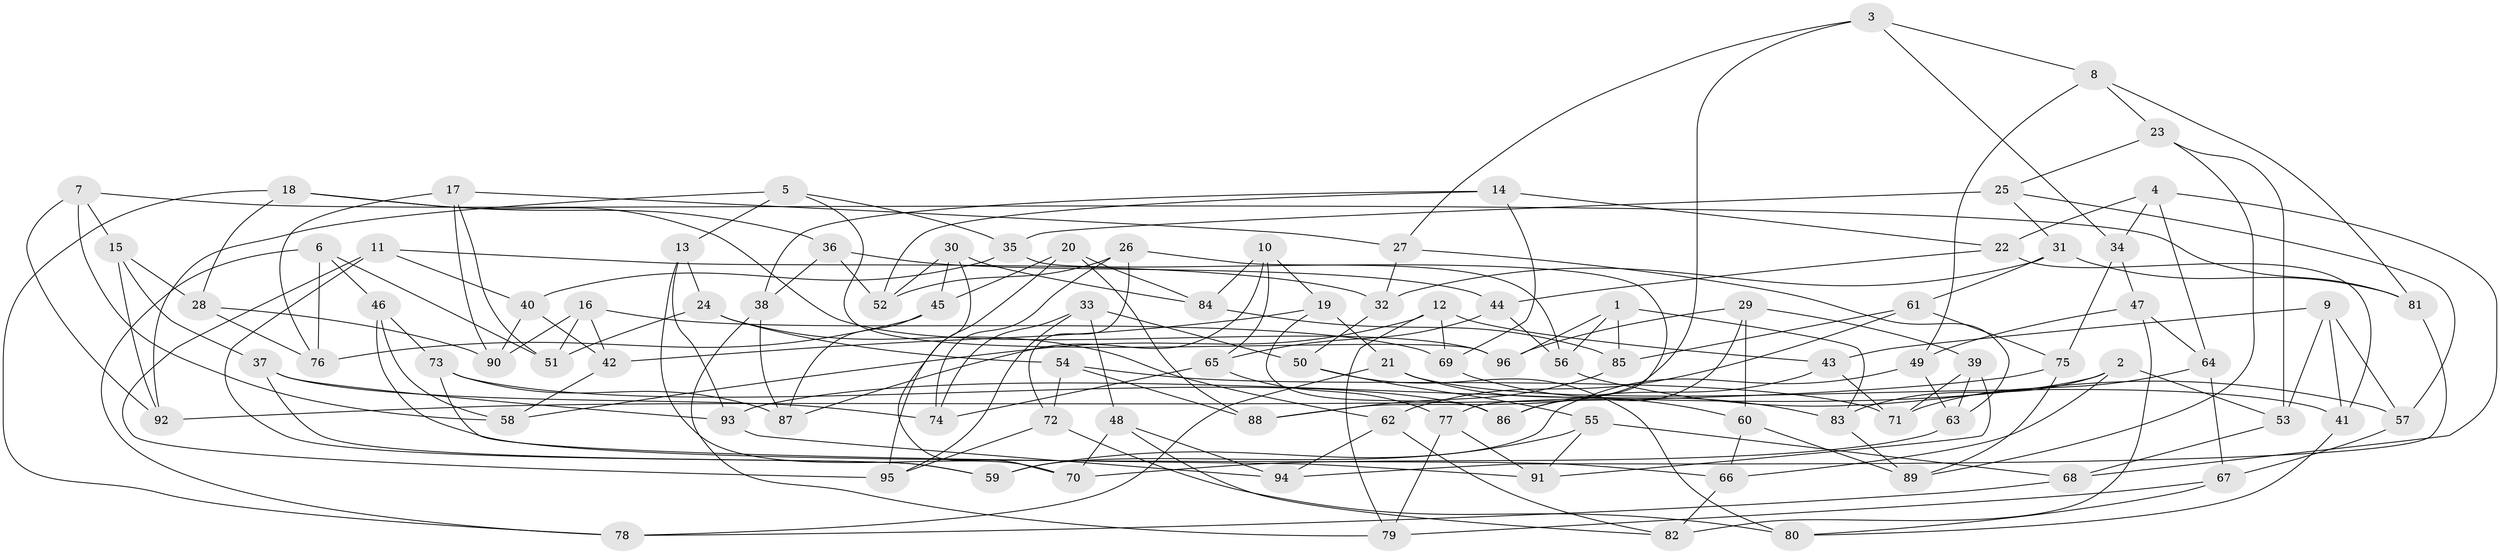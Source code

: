 // coarse degree distribution, {4: 0.6567164179104478, 8: 0.07462686567164178, 6: 0.23880597014925373, 7: 0.014925373134328358, 5: 0.014925373134328358}
// Generated by graph-tools (version 1.1) at 2025/20/03/04/25 18:20:48]
// undirected, 96 vertices, 192 edges
graph export_dot {
graph [start="1"]
  node [color=gray90,style=filled];
  1;
  2;
  3;
  4;
  5;
  6;
  7;
  8;
  9;
  10;
  11;
  12;
  13;
  14;
  15;
  16;
  17;
  18;
  19;
  20;
  21;
  22;
  23;
  24;
  25;
  26;
  27;
  28;
  29;
  30;
  31;
  32;
  33;
  34;
  35;
  36;
  37;
  38;
  39;
  40;
  41;
  42;
  43;
  44;
  45;
  46;
  47;
  48;
  49;
  50;
  51;
  52;
  53;
  54;
  55;
  56;
  57;
  58;
  59;
  60;
  61;
  62;
  63;
  64;
  65;
  66;
  67;
  68;
  69;
  70;
  71;
  72;
  73;
  74;
  75;
  76;
  77;
  78;
  79;
  80;
  81;
  82;
  83;
  84;
  85;
  86;
  87;
  88;
  89;
  90;
  91;
  92;
  93;
  94;
  95;
  96;
  1 -- 96;
  1 -- 56;
  1 -- 83;
  1 -- 85;
  2 -- 53;
  2 -- 93;
  2 -- 83;
  2 -- 66;
  3 -- 8;
  3 -- 27;
  3 -- 34;
  3 -- 88;
  4 -- 64;
  4 -- 22;
  4 -- 68;
  4 -- 34;
  5 -- 35;
  5 -- 96;
  5 -- 92;
  5 -- 13;
  6 -- 51;
  6 -- 46;
  6 -- 76;
  6 -- 78;
  7 -- 15;
  7 -- 92;
  7 -- 58;
  7 -- 81;
  8 -- 49;
  8 -- 81;
  8 -- 23;
  9 -- 57;
  9 -- 53;
  9 -- 41;
  9 -- 43;
  10 -- 19;
  10 -- 65;
  10 -- 84;
  10 -- 87;
  11 -- 59;
  11 -- 95;
  11 -- 40;
  11 -- 32;
  12 -- 79;
  12 -- 58;
  12 -- 43;
  12 -- 69;
  13 -- 70;
  13 -- 93;
  13 -- 24;
  14 -- 52;
  14 -- 69;
  14 -- 22;
  14 -- 38;
  15 -- 92;
  15 -- 28;
  15 -- 37;
  16 -- 69;
  16 -- 90;
  16 -- 51;
  16 -- 42;
  17 -- 51;
  17 -- 27;
  17 -- 90;
  17 -- 76;
  18 -- 78;
  18 -- 96;
  18 -- 36;
  18 -- 28;
  19 -- 21;
  19 -- 86;
  19 -- 42;
  20 -- 88;
  20 -- 95;
  20 -- 45;
  20 -- 84;
  21 -- 60;
  21 -- 78;
  21 -- 41;
  22 -- 44;
  22 -- 41;
  23 -- 25;
  23 -- 53;
  23 -- 89;
  24 -- 51;
  24 -- 54;
  24 -- 62;
  25 -- 31;
  25 -- 35;
  25 -- 57;
  26 -- 72;
  26 -- 74;
  26 -- 56;
  26 -- 52;
  27 -- 63;
  27 -- 32;
  28 -- 90;
  28 -- 76;
  29 -- 96;
  29 -- 39;
  29 -- 60;
  29 -- 86;
  30 -- 45;
  30 -- 84;
  30 -- 52;
  30 -- 70;
  31 -- 81;
  31 -- 32;
  31 -- 61;
  32 -- 50;
  33 -- 74;
  33 -- 48;
  33 -- 50;
  33 -- 95;
  34 -- 75;
  34 -- 47;
  35 -- 40;
  35 -- 77;
  36 -- 52;
  36 -- 38;
  36 -- 44;
  37 -- 93;
  37 -- 74;
  37 -- 59;
  38 -- 79;
  38 -- 87;
  39 -- 91;
  39 -- 63;
  39 -- 71;
  40 -- 90;
  40 -- 42;
  41 -- 80;
  42 -- 58;
  43 -- 71;
  43 -- 86;
  44 -- 65;
  44 -- 56;
  45 -- 87;
  45 -- 76;
  46 -- 66;
  46 -- 73;
  46 -- 58;
  47 -- 64;
  47 -- 82;
  47 -- 49;
  48 -- 70;
  48 -- 94;
  48 -- 82;
  49 -- 59;
  49 -- 63;
  50 -- 55;
  50 -- 80;
  53 -- 68;
  54 -- 88;
  54 -- 71;
  54 -- 72;
  55 -- 68;
  55 -- 91;
  55 -- 59;
  56 -- 57;
  57 -- 67;
  60 -- 66;
  60 -- 89;
  61 -- 85;
  61 -- 62;
  61 -- 75;
  62 -- 94;
  62 -- 82;
  63 -- 70;
  64 -- 67;
  64 -- 71;
  65 -- 74;
  65 -- 77;
  66 -- 82;
  67 -- 80;
  67 -- 79;
  68 -- 78;
  69 -- 83;
  72 -- 80;
  72 -- 95;
  73 -- 86;
  73 -- 91;
  73 -- 87;
  75 -- 92;
  75 -- 89;
  77 -- 91;
  77 -- 79;
  81 -- 94;
  83 -- 89;
  84 -- 85;
  85 -- 88;
  93 -- 94;
}
